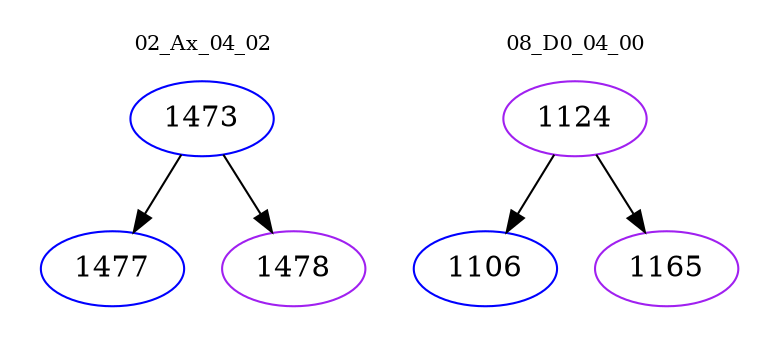 digraph{
subgraph cluster_0 {
color = white
label = "02_Ax_04_02";
fontsize=10;
T0_1473 [label="1473", color="blue"]
T0_1473 -> T0_1477 [color="black"]
T0_1477 [label="1477", color="blue"]
T0_1473 -> T0_1478 [color="black"]
T0_1478 [label="1478", color="purple"]
}
subgraph cluster_1 {
color = white
label = "08_D0_04_00";
fontsize=10;
T1_1124 [label="1124", color="purple"]
T1_1124 -> T1_1106 [color="black"]
T1_1106 [label="1106", color="blue"]
T1_1124 -> T1_1165 [color="black"]
T1_1165 [label="1165", color="purple"]
}
}
